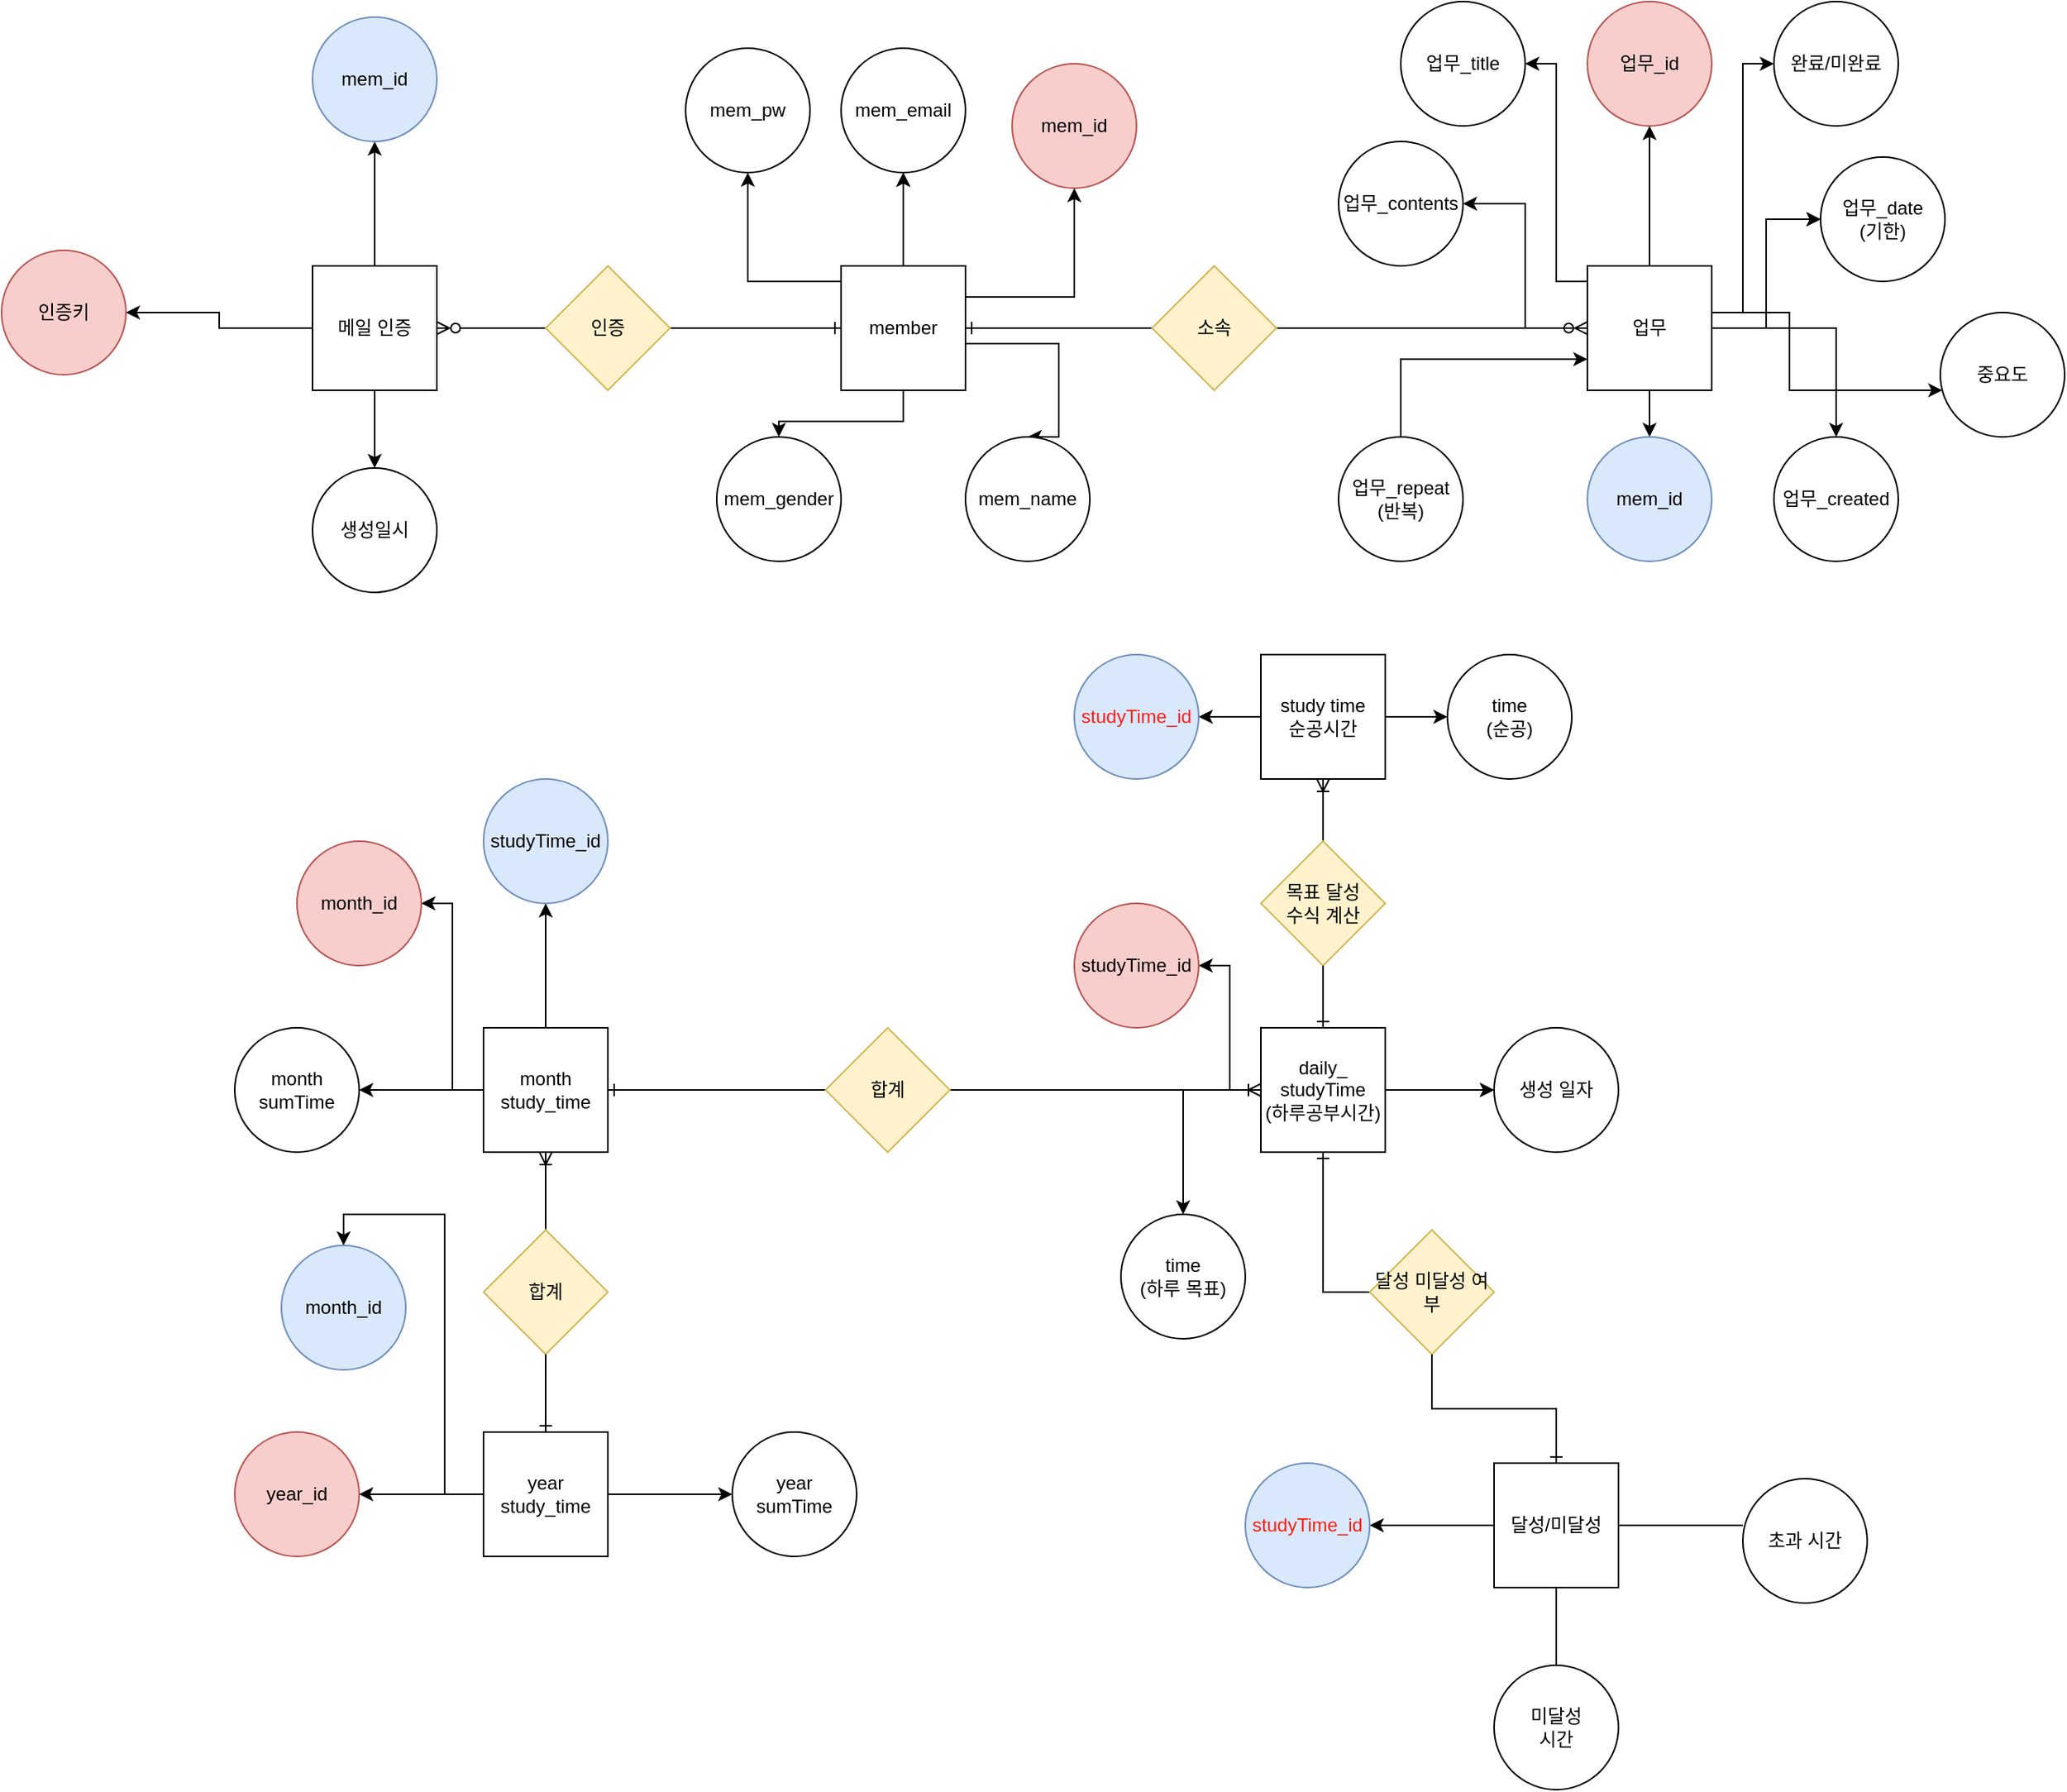 <mxfile version="20.8.13" type="github">
  <diagram name="페이지-1" id="Z5iVOpoP6ubZI3EH9XKK">
    <mxGraphModel dx="2261" dy="788" grid="1" gridSize="10" guides="1" tooltips="1" connect="1" arrows="1" fold="1" page="1" pageScale="1" pageWidth="827" pageHeight="1169" math="0" shadow="0">
      <root>
        <mxCell id="0" />
        <mxCell id="1" parent="0" />
        <mxCell id="UlXWe520lDp0XCcP4vNM-10" value="" style="edgeStyle=orthogonalEdgeStyle;rounded=0;orthogonalLoop=1;jettySize=auto;html=1;" parent="1" source="UlXWe520lDp0XCcP4vNM-2" target="UlXWe520lDp0XCcP4vNM-9" edge="1">
          <mxGeometry relative="1" as="geometry" />
        </mxCell>
        <mxCell id="UlXWe520lDp0XCcP4vNM-13" style="edgeStyle=orthogonalEdgeStyle;orthogonalLoop=1;jettySize=auto;html=1;rounded=0;" parent="1" source="UlXWe520lDp0XCcP4vNM-2" target="UlXWe520lDp0XCcP4vNM-11" edge="1">
          <mxGeometry relative="1" as="geometry">
            <Array as="points">
              <mxPoint x="700" y="200" />
              <mxPoint x="700" y="40" />
            </Array>
          </mxGeometry>
        </mxCell>
        <mxCell id="UlXWe520lDp0XCcP4vNM-16" value="" style="edgeStyle=orthogonalEdgeStyle;rounded=0;orthogonalLoop=1;jettySize=auto;html=1;" parent="1" source="UlXWe520lDp0XCcP4vNM-2" target="UlXWe520lDp0XCcP4vNM-15" edge="1">
          <mxGeometry relative="1" as="geometry">
            <Array as="points">
              <mxPoint x="580" y="180" />
              <mxPoint x="580" y="40" />
            </Array>
          </mxGeometry>
        </mxCell>
        <mxCell id="UlXWe520lDp0XCcP4vNM-19" value="" style="edgeStyle=orthogonalEdgeStyle;rounded=0;orthogonalLoop=1;jettySize=auto;html=1;" parent="1" source="UlXWe520lDp0XCcP4vNM-2" target="UlXWe520lDp0XCcP4vNM-18" edge="1">
          <mxGeometry relative="1" as="geometry" />
        </mxCell>
        <mxCell id="UlXWe520lDp0XCcP4vNM-21" value="" style="edgeStyle=orthogonalEdgeStyle;rounded=0;orthogonalLoop=1;jettySize=auto;html=1;" parent="1" source="UlXWe520lDp0XCcP4vNM-2" target="UlXWe520lDp0XCcP4vNM-18" edge="1">
          <mxGeometry relative="1" as="geometry" />
        </mxCell>
        <mxCell id="UlXWe520lDp0XCcP4vNM-27" style="edgeStyle=orthogonalEdgeStyle;rounded=0;orthogonalLoop=1;jettySize=auto;html=1;" parent="1" source="UlXWe520lDp0XCcP4vNM-2" target="UlXWe520lDp0XCcP4vNM-28" edge="1">
          <mxGeometry relative="1" as="geometry">
            <mxPoint x="520" y="360" as="targetPoint" />
            <Array as="points">
              <mxPoint x="730" y="200" />
              <mxPoint x="730" y="250" />
              <mxPoint x="890" y="250" />
            </Array>
          </mxGeometry>
        </mxCell>
        <mxCell id="PLkocOfoMKxcIyEo1UgD-39" style="edgeStyle=orthogonalEdgeStyle;rounded=0;orthogonalLoop=1;jettySize=auto;html=1;fontColor=#FF1D0D;endArrow=none;endFill=0;startArrow=ERzeroToMany;startFill=0;" parent="1" source="UlXWe520lDp0XCcP4vNM-2" target="PLkocOfoMKxcIyEo1UgD-32" edge="1">
          <mxGeometry relative="1" as="geometry" />
        </mxCell>
        <mxCell id="PLkocOfoMKxcIyEo1UgD-41" style="edgeStyle=orthogonalEdgeStyle;rounded=0;orthogonalLoop=1;jettySize=auto;html=1;fontColor=#FF1D0D;" parent="1" source="UlXWe520lDp0XCcP4vNM-2" target="UlXWe520lDp0XCcP4vNM-26" edge="1">
          <mxGeometry relative="1" as="geometry" />
        </mxCell>
        <mxCell id="ZJDIoB6XdiYhK8l0lZzw-2" style="edgeStyle=orthogonalEdgeStyle;rounded=0;orthogonalLoop=1;jettySize=auto;html=1;" edge="1" parent="1" source="UlXWe520lDp0XCcP4vNM-2" target="ZJDIoB6XdiYhK8l0lZzw-1">
          <mxGeometry relative="1" as="geometry" />
        </mxCell>
        <mxCell id="ZJDIoB6XdiYhK8l0lZzw-4" value="" style="edgeStyle=orthogonalEdgeStyle;rounded=0;orthogonalLoop=1;jettySize=auto;html=1;" edge="1" parent="1" source="UlXWe520lDp0XCcP4vNM-2" target="ZJDIoB6XdiYhK8l0lZzw-3">
          <mxGeometry relative="1" as="geometry" />
        </mxCell>
        <mxCell id="UlXWe520lDp0XCcP4vNM-2" value="업무" style="whiteSpace=wrap;html=1;aspect=fixed;" parent="1" vertex="1">
          <mxGeometry x="600" y="170" width="80" height="80" as="geometry" />
        </mxCell>
        <mxCell id="UlXWe520lDp0XCcP4vNM-9" value="업무_id" style="ellipse;whiteSpace=wrap;html=1;fillColor=#f8cecc;strokeColor=#b85450;" parent="1" vertex="1">
          <mxGeometry x="600" width="80" height="80" as="geometry" />
        </mxCell>
        <mxCell id="UlXWe520lDp0XCcP4vNM-11" value="완료/미완료" style="ellipse;whiteSpace=wrap;html=1;" parent="1" vertex="1">
          <mxGeometry x="720" width="80" height="80" as="geometry" />
        </mxCell>
        <mxCell id="UlXWe520lDp0XCcP4vNM-15" value="업무_title" style="ellipse;whiteSpace=wrap;html=1;" parent="1" vertex="1">
          <mxGeometry x="480" width="80" height="80" as="geometry" />
        </mxCell>
        <mxCell id="UlXWe520lDp0XCcP4vNM-18" value="업무_date&lt;br&gt;(기한)" style="ellipse;whiteSpace=wrap;html=1;" parent="1" vertex="1">
          <mxGeometry x="750" y="100" width="80" height="80" as="geometry" />
        </mxCell>
        <mxCell id="PLkocOfoMKxcIyEo1UgD-10" style="edgeStyle=orthogonalEdgeStyle;rounded=0;orthogonalLoop=1;jettySize=auto;html=1;" parent="1" source="UlXWe520lDp0XCcP4vNM-23" target="UlXWe520lDp0XCcP4vNM-2" edge="1">
          <mxGeometry relative="1" as="geometry">
            <Array as="points">
              <mxPoint x="480" y="230" />
            </Array>
          </mxGeometry>
        </mxCell>
        <mxCell id="UlXWe520lDp0XCcP4vNM-23" value="업무_repeat&lt;br&gt;(반복)" style="ellipse;whiteSpace=wrap;html=1;" parent="1" vertex="1">
          <mxGeometry x="440" y="280" width="80" height="80" as="geometry" />
        </mxCell>
        <mxCell id="UlXWe520lDp0XCcP4vNM-26" value="업무_contents" style="ellipse;whiteSpace=wrap;html=1;aspect=fixed;" parent="1" vertex="1">
          <mxGeometry x="440" y="90" width="80" height="80" as="geometry" />
        </mxCell>
        <mxCell id="UlXWe520lDp0XCcP4vNM-28" value="중요도" style="ellipse;whiteSpace=wrap;html=1;aspect=fixed;" parent="1" vertex="1">
          <mxGeometry x="827" y="200" width="80" height="80" as="geometry" />
        </mxCell>
        <mxCell id="UlXWe520lDp0XCcP4vNM-37" value="" style="edgeStyle=orthogonalEdgeStyle;rounded=0;orthogonalLoop=1;jettySize=auto;html=1;endArrow=none;endFill=0;startArrow=ERoneToMany;startFill=0;" parent="1" source="UlXWe520lDp0XCcP4vNM-30" target="UlXWe520lDp0XCcP4vNM-36" edge="1">
          <mxGeometry relative="1" as="geometry" />
        </mxCell>
        <mxCell id="UlXWe520lDp0XCcP4vNM-49" value="" style="edgeStyle=orthogonalEdgeStyle;rounded=0;orthogonalLoop=1;jettySize=auto;html=1;" parent="1" source="UlXWe520lDp0XCcP4vNM-30" target="UlXWe520lDp0XCcP4vNM-48" edge="1">
          <mxGeometry relative="1" as="geometry" />
        </mxCell>
        <mxCell id="UlXWe520lDp0XCcP4vNM-51" value="" style="edgeStyle=orthogonalEdgeStyle;rounded=0;orthogonalLoop=1;jettySize=auto;html=1;" parent="1" source="UlXWe520lDp0XCcP4vNM-30" target="UlXWe520lDp0XCcP4vNM-50" edge="1">
          <mxGeometry relative="1" as="geometry" />
        </mxCell>
        <mxCell id="UlXWe520lDp0XCcP4vNM-30" value="study time&lt;br&gt;순공시간" style="whiteSpace=wrap;html=1;aspect=fixed;" parent="1" vertex="1">
          <mxGeometry x="390" y="420" width="80" height="80" as="geometry" />
        </mxCell>
        <mxCell id="UlXWe520lDp0XCcP4vNM-36" value="목표 달성&lt;br&gt;수식 계산" style="rhombus;whiteSpace=wrap;html=1;fillColor=#fff2cc;strokeColor=#d6b656;" parent="1" vertex="1">
          <mxGeometry x="390" y="540" width="80" height="80" as="geometry" />
        </mxCell>
        <mxCell id="UlXWe520lDp0XCcP4vNM-39" style="edgeStyle=orthogonalEdgeStyle;rounded=0;orthogonalLoop=1;jettySize=auto;html=1;entryX=0.5;entryY=1;entryDx=0;entryDy=0;endArrow=none;endFill=0;startArrow=ERone;startFill=0;" parent="1" source="UlXWe520lDp0XCcP4vNM-38" target="UlXWe520lDp0XCcP4vNM-36" edge="1">
          <mxGeometry relative="1" as="geometry">
            <Array as="points">
              <mxPoint x="430" y="630" />
              <mxPoint x="430" y="630" />
            </Array>
          </mxGeometry>
        </mxCell>
        <mxCell id="UlXWe520lDp0XCcP4vNM-41" value="" style="edgeStyle=orthogonalEdgeStyle;rounded=0;orthogonalLoop=1;jettySize=auto;html=1;" parent="1" source="UlXWe520lDp0XCcP4vNM-38" target="UlXWe520lDp0XCcP4vNM-40" edge="1">
          <mxGeometry relative="1" as="geometry" />
        </mxCell>
        <mxCell id="UlXWe520lDp0XCcP4vNM-43" value="" style="edgeStyle=orthogonalEdgeStyle;rounded=0;orthogonalLoop=1;jettySize=auto;html=1;" parent="1" source="UlXWe520lDp0XCcP4vNM-38" target="UlXWe520lDp0XCcP4vNM-42" edge="1">
          <mxGeometry relative="1" as="geometry">
            <Array as="points">
              <mxPoint x="370" y="700" />
              <mxPoint x="370" y="620" />
            </Array>
          </mxGeometry>
        </mxCell>
        <mxCell id="UlXWe520lDp0XCcP4vNM-47" value="" style="edgeStyle=orthogonalEdgeStyle;rounded=0;orthogonalLoop=1;jettySize=auto;html=1;" parent="1" source="UlXWe520lDp0XCcP4vNM-38" target="UlXWe520lDp0XCcP4vNM-46" edge="1">
          <mxGeometry relative="1" as="geometry" />
        </mxCell>
        <mxCell id="UlXWe520lDp0XCcP4vNM-52" value="" style="edgeStyle=orthogonalEdgeStyle;rounded=0;orthogonalLoop=1;jettySize=auto;html=1;" parent="1" source="UlXWe520lDp0XCcP4vNM-38" target="UlXWe520lDp0XCcP4vNM-40" edge="1">
          <mxGeometry relative="1" as="geometry" />
        </mxCell>
        <mxCell id="UlXWe520lDp0XCcP4vNM-55" style="edgeStyle=orthogonalEdgeStyle;rounded=0;orthogonalLoop=1;jettySize=auto;html=1;entryX=0;entryY=0.5;entryDx=0;entryDy=0;endArrow=none;endFill=0;startArrow=ERone;startFill=0;" parent="1" source="UlXWe520lDp0XCcP4vNM-38" target="UlXWe520lDp0XCcP4vNM-56" edge="1">
          <mxGeometry relative="1" as="geometry">
            <mxPoint x="528" y="847.04" as="targetPoint" />
            <Array as="points">
              <mxPoint x="430" y="830" />
            </Array>
          </mxGeometry>
        </mxCell>
        <mxCell id="fdHjZme6HcPmR97XXhPC-4" style="edgeStyle=orthogonalEdgeStyle;rounded=0;orthogonalLoop=1;jettySize=auto;html=1;endArrow=none;endFill=0;startArrow=ERoneToMany;startFill=0;" parent="1" source="UlXWe520lDp0XCcP4vNM-38" target="fdHjZme6HcPmR97XXhPC-3" edge="1">
          <mxGeometry relative="1" as="geometry" />
        </mxCell>
        <mxCell id="UlXWe520lDp0XCcP4vNM-38" value="daily_&lt;br&gt;studyTime&lt;br&gt;(하루공부시간)" style="whiteSpace=wrap;html=1;aspect=fixed;" parent="1" vertex="1">
          <mxGeometry x="390" y="660" width="80" height="80" as="geometry" />
        </mxCell>
        <mxCell id="UlXWe520lDp0XCcP4vNM-40" value="생성 일자" style="ellipse;whiteSpace=wrap;html=1;" parent="1" vertex="1">
          <mxGeometry x="540" y="660" width="80" height="80" as="geometry" />
        </mxCell>
        <mxCell id="UlXWe520lDp0XCcP4vNM-42" value="studyTime_id" style="ellipse;whiteSpace=wrap;html=1;fillColor=#f8cecc;strokeColor=#b85450;" parent="1" vertex="1">
          <mxGeometry x="270" y="580" width="80" height="80" as="geometry" />
        </mxCell>
        <mxCell id="UlXWe520lDp0XCcP4vNM-46" value="time&lt;br&gt;(하루 목표)" style="ellipse;whiteSpace=wrap;html=1;" parent="1" vertex="1">
          <mxGeometry x="300" y="780" width="80" height="80" as="geometry" />
        </mxCell>
        <mxCell id="UlXWe520lDp0XCcP4vNM-48" value="&lt;font color=&quot;#ff1f17&quot;&gt;studyTime_id&lt;/font&gt;" style="ellipse;whiteSpace=wrap;html=1;fillColor=#dae8fc;strokeColor=#6c8ebf;" parent="1" vertex="1">
          <mxGeometry x="270" y="420" width="80" height="80" as="geometry" />
        </mxCell>
        <mxCell id="UlXWe520lDp0XCcP4vNM-50" value="time&lt;br&gt;(순공)" style="ellipse;whiteSpace=wrap;html=1;" parent="1" vertex="1">
          <mxGeometry x="510" y="420" width="80" height="80" as="geometry" />
        </mxCell>
        <mxCell id="UlXWe520lDp0XCcP4vNM-56" value="달성 미달성 여부" style="rhombus;whiteSpace=wrap;html=1;fillColor=#fff2cc;strokeColor=#d6b656;" parent="1" vertex="1">
          <mxGeometry x="460" y="790" width="80" height="80" as="geometry" />
        </mxCell>
        <mxCell id="UlXWe520lDp0XCcP4vNM-62" style="edgeStyle=orthogonalEdgeStyle;rounded=0;orthogonalLoop=1;jettySize=auto;html=1;endArrow=none;endFill=0;startArrow=ERone;startFill=0;" parent="1" source="UlXWe520lDp0XCcP4vNM-58" target="UlXWe520lDp0XCcP4vNM-56" edge="1">
          <mxGeometry relative="1" as="geometry">
            <mxPoint x="570" y="900" as="targetPoint" />
          </mxGeometry>
        </mxCell>
        <mxCell id="UlXWe520lDp0XCcP4vNM-63" style="edgeStyle=orthogonalEdgeStyle;rounded=0;orthogonalLoop=1;jettySize=auto;html=1;entryX=0;entryY=0.375;entryDx=0;entryDy=0;entryPerimeter=0;endArrow=none;endFill=0;" parent="1" source="UlXWe520lDp0XCcP4vNM-58" target="UlXWe520lDp0XCcP4vNM-60" edge="1">
          <mxGeometry relative="1" as="geometry" />
        </mxCell>
        <mxCell id="UlXWe520lDp0XCcP4vNM-70" value="" style="edgeStyle=orthogonalEdgeStyle;rounded=0;orthogonalLoop=1;jettySize=auto;html=1;" parent="1" source="UlXWe520lDp0XCcP4vNM-58" target="UlXWe520lDp0XCcP4vNM-69" edge="1">
          <mxGeometry relative="1" as="geometry" />
        </mxCell>
        <mxCell id="wvUzIBNCknwbWnY7zfYX-5" style="edgeStyle=orthogonalEdgeStyle;rounded=0;orthogonalLoop=1;jettySize=auto;html=1;startArrow=none;startFill=0;endArrow=none;endFill=0;" parent="1" source="UlXWe520lDp0XCcP4vNM-58" target="wvUzIBNCknwbWnY7zfYX-4" edge="1">
          <mxGeometry relative="1" as="geometry" />
        </mxCell>
        <mxCell id="UlXWe520lDp0XCcP4vNM-58" value="달성/미달성" style="whiteSpace=wrap;html=1;aspect=fixed;" parent="1" vertex="1">
          <mxGeometry x="540" y="940" width="80" height="80" as="geometry" />
        </mxCell>
        <mxCell id="UlXWe520lDp0XCcP4vNM-60" value="초과 시간" style="ellipse;whiteSpace=wrap;html=1;" parent="1" vertex="1">
          <mxGeometry x="700" y="950" width="80" height="80" as="geometry" />
        </mxCell>
        <mxCell id="UlXWe520lDp0XCcP4vNM-69" value="&lt;font color=&quot;#ff1d0d&quot;&gt;studyTime_id&lt;/font&gt;" style="ellipse;whiteSpace=wrap;html=1;fillColor=#dae8fc;strokeColor=#6c8ebf;" parent="1" vertex="1">
          <mxGeometry x="380" y="940" width="80" height="80" as="geometry" />
        </mxCell>
        <mxCell id="fdHjZme6HcPmR97XXhPC-5" style="edgeStyle=orthogonalEdgeStyle;rounded=0;orthogonalLoop=1;jettySize=auto;html=1;entryX=0;entryY=0.5;entryDx=0;entryDy=0;endArrow=none;endFill=0;startArrow=ERone;startFill=0;" parent="1" source="fdHjZme6HcPmR97XXhPC-1" target="fdHjZme6HcPmR97XXhPC-3" edge="1">
          <mxGeometry relative="1" as="geometry" />
        </mxCell>
        <mxCell id="fdHjZme6HcPmR97XXhPC-7" value="" style="edgeStyle=orthogonalEdgeStyle;rounded=0;orthogonalLoop=1;jettySize=auto;html=1;" parent="1" source="fdHjZme6HcPmR97XXhPC-1" target="fdHjZme6HcPmR97XXhPC-6" edge="1">
          <mxGeometry relative="1" as="geometry" />
        </mxCell>
        <mxCell id="fdHjZme6HcPmR97XXhPC-9" value="" style="edgeStyle=orthogonalEdgeStyle;rounded=0;orthogonalLoop=1;jettySize=auto;html=1;" parent="1" source="fdHjZme6HcPmR97XXhPC-1" target="fdHjZme6HcPmR97XXhPC-8" edge="1">
          <mxGeometry relative="1" as="geometry" />
        </mxCell>
        <mxCell id="fdHjZme6HcPmR97XXhPC-11" value="" style="edgeStyle=orthogonalEdgeStyle;rounded=0;orthogonalLoop=1;jettySize=auto;html=1;endArrow=none;endFill=0;startArrow=ERoneToMany;startFill=0;" parent="1" source="fdHjZme6HcPmR97XXhPC-1" target="fdHjZme6HcPmR97XXhPC-10" edge="1">
          <mxGeometry relative="1" as="geometry" />
        </mxCell>
        <mxCell id="fdHjZme6HcPmR97XXhPC-13" style="edgeStyle=orthogonalEdgeStyle;rounded=0;orthogonalLoop=1;jettySize=auto;html=1;entryX=1;entryY=0.5;entryDx=0;entryDy=0;" parent="1" source="fdHjZme6HcPmR97XXhPC-1" target="fdHjZme6HcPmR97XXhPC-12" edge="1">
          <mxGeometry relative="1" as="geometry" />
        </mxCell>
        <mxCell id="fdHjZme6HcPmR97XXhPC-1" value="month&lt;br&gt;study_time" style="whiteSpace=wrap;html=1;aspect=fixed;" parent="1" vertex="1">
          <mxGeometry x="-110" y="660" width="80" height="80" as="geometry" />
        </mxCell>
        <mxCell id="fdHjZme6HcPmR97XXhPC-3" value="합계" style="rhombus;whiteSpace=wrap;html=1;fillColor=#fff2cc;strokeColor=#d6b656;" parent="1" vertex="1">
          <mxGeometry x="110" y="660" width="80" height="80" as="geometry" />
        </mxCell>
        <mxCell id="fdHjZme6HcPmR97XXhPC-6" value="studyTime_id" style="ellipse;whiteSpace=wrap;html=1;fillColor=#dae8fc;strokeColor=#6c8ebf;" parent="1" vertex="1">
          <mxGeometry x="-110" y="500" width="80" height="80" as="geometry" />
        </mxCell>
        <mxCell id="fdHjZme6HcPmR97XXhPC-8" value="month&lt;br&gt;sumTime" style="ellipse;whiteSpace=wrap;html=1;" parent="1" vertex="1">
          <mxGeometry x="-270" y="660" width="80" height="80" as="geometry" />
        </mxCell>
        <mxCell id="fdHjZme6HcPmR97XXhPC-10" value="합계" style="rhombus;whiteSpace=wrap;html=1;fillColor=#fff2cc;strokeColor=#d6b656;" parent="1" vertex="1">
          <mxGeometry x="-110" y="790" width="80" height="80" as="geometry" />
        </mxCell>
        <mxCell id="fdHjZme6HcPmR97XXhPC-12" value="month_id" style="ellipse;whiteSpace=wrap;html=1;fillColor=#f8cecc;strokeColor=#b85450;" parent="1" vertex="1">
          <mxGeometry x="-230" y="540" width="80" height="80" as="geometry" />
        </mxCell>
        <mxCell id="fdHjZme6HcPmR97XXhPC-18" style="edgeStyle=orthogonalEdgeStyle;rounded=0;orthogonalLoop=1;jettySize=auto;html=1;endArrow=none;endFill=0;startArrow=ERone;startFill=0;" parent="1" source="fdHjZme6HcPmR97XXhPC-16" target="fdHjZme6HcPmR97XXhPC-10" edge="1">
          <mxGeometry relative="1" as="geometry" />
        </mxCell>
        <mxCell id="fdHjZme6HcPmR97XXhPC-20" value="" style="edgeStyle=orthogonalEdgeStyle;rounded=0;orthogonalLoop=1;jettySize=auto;html=1;" parent="1" source="fdHjZme6HcPmR97XXhPC-16" target="fdHjZme6HcPmR97XXhPC-19" edge="1">
          <mxGeometry relative="1" as="geometry" />
        </mxCell>
        <mxCell id="fdHjZme6HcPmR97XXhPC-22" value="" style="edgeStyle=orthogonalEdgeStyle;rounded=0;orthogonalLoop=1;jettySize=auto;html=1;" parent="1" source="fdHjZme6HcPmR97XXhPC-16" target="fdHjZme6HcPmR97XXhPC-21" edge="1">
          <mxGeometry relative="1" as="geometry" />
        </mxCell>
        <mxCell id="fdHjZme6HcPmR97XXhPC-24" style="edgeStyle=orthogonalEdgeStyle;rounded=0;orthogonalLoop=1;jettySize=auto;html=1;entryX=0.5;entryY=0;entryDx=0;entryDy=0;" parent="1" source="fdHjZme6HcPmR97XXhPC-16" target="fdHjZme6HcPmR97XXhPC-23" edge="1">
          <mxGeometry relative="1" as="geometry" />
        </mxCell>
        <mxCell id="fdHjZme6HcPmR97XXhPC-16" value="year&lt;br&gt;study_time" style="whiteSpace=wrap;html=1;aspect=fixed;" parent="1" vertex="1">
          <mxGeometry x="-110" y="920" width="80" height="80" as="geometry" />
        </mxCell>
        <mxCell id="fdHjZme6HcPmR97XXhPC-19" value="year_id" style="ellipse;whiteSpace=wrap;html=1;fillColor=#f8cecc;strokeColor=#b85450;" parent="1" vertex="1">
          <mxGeometry x="-270" y="920" width="80" height="80" as="geometry" />
        </mxCell>
        <mxCell id="fdHjZme6HcPmR97XXhPC-21" value="year&lt;br&gt;sumTime" style="ellipse;whiteSpace=wrap;html=1;" parent="1" vertex="1">
          <mxGeometry x="50" y="920" width="80" height="80" as="geometry" />
        </mxCell>
        <mxCell id="fdHjZme6HcPmR97XXhPC-23" value="month_id" style="ellipse;whiteSpace=wrap;html=1;fillColor=#dae8fc;strokeColor=#6c8ebf;" parent="1" vertex="1">
          <mxGeometry x="-240" y="800" width="80" height="80" as="geometry" />
        </mxCell>
        <mxCell id="PLkocOfoMKxcIyEo1UgD-3" value="" style="edgeStyle=orthogonalEdgeStyle;rounded=0;orthogonalLoop=1;jettySize=auto;html=1;" parent="1" source="PLkocOfoMKxcIyEo1UgD-1" target="PLkocOfoMKxcIyEo1UgD-2" edge="1">
          <mxGeometry relative="1" as="geometry" />
        </mxCell>
        <mxCell id="PLkocOfoMKxcIyEo1UgD-5" value="" style="edgeStyle=orthogonalEdgeStyle;rounded=0;orthogonalLoop=1;jettySize=auto;html=1;" parent="1" source="PLkocOfoMKxcIyEo1UgD-1" target="PLkocOfoMKxcIyEo1UgD-4" edge="1">
          <mxGeometry relative="1" as="geometry" />
        </mxCell>
        <mxCell id="PLkocOfoMKxcIyEo1UgD-7" value="" style="edgeStyle=orthogonalEdgeStyle;rounded=0;orthogonalLoop=1;jettySize=auto;html=1;" parent="1" source="PLkocOfoMKxcIyEo1UgD-1" target="PLkocOfoMKxcIyEo1UgD-6" edge="1">
          <mxGeometry relative="1" as="geometry" />
        </mxCell>
        <mxCell id="PLkocOfoMKxcIyEo1UgD-9" value="" style="edgeStyle=orthogonalEdgeStyle;rounded=0;orthogonalLoop=1;jettySize=auto;html=1;endArrow=none;endFill=0;startArrow=ERzeroToMany;startFill=0;" parent="1" source="PLkocOfoMKxcIyEo1UgD-1" target="PLkocOfoMKxcIyEo1UgD-8" edge="1">
          <mxGeometry relative="1" as="geometry" />
        </mxCell>
        <mxCell id="PLkocOfoMKxcIyEo1UgD-1" value="메일 인증" style="whiteSpace=wrap;html=1;aspect=fixed;" parent="1" vertex="1">
          <mxGeometry x="-220" y="170" width="80" height="80" as="geometry" />
        </mxCell>
        <mxCell id="PLkocOfoMKxcIyEo1UgD-2" value="mem_id" style="ellipse;whiteSpace=wrap;html=1;fillColor=#dae8fc;strokeColor=#6c8ebf;" parent="1" vertex="1">
          <mxGeometry x="-220" y="10" width="80" height="80" as="geometry" />
        </mxCell>
        <mxCell id="PLkocOfoMKxcIyEo1UgD-4" value="인증키" style="ellipse;whiteSpace=wrap;html=1;fillColor=#f8cecc;strokeColor=#b85450;" parent="1" vertex="1">
          <mxGeometry x="-420" y="160" width="80" height="80" as="geometry" />
        </mxCell>
        <mxCell id="PLkocOfoMKxcIyEo1UgD-6" value="생성일시" style="ellipse;whiteSpace=wrap;html=1;" parent="1" vertex="1">
          <mxGeometry x="-220" y="300" width="80" height="80" as="geometry" />
        </mxCell>
        <mxCell id="wvUzIBNCknwbWnY7zfYX-1" style="edgeStyle=orthogonalEdgeStyle;rounded=0;orthogonalLoop=1;jettySize=auto;html=1;entryX=0;entryY=0.5;entryDx=0;entryDy=0;startArrow=none;startFill=0;endArrow=ERone;endFill=0;" parent="1" source="PLkocOfoMKxcIyEo1UgD-8" target="PLkocOfoMKxcIyEo1UgD-11" edge="1">
          <mxGeometry relative="1" as="geometry" />
        </mxCell>
        <mxCell id="PLkocOfoMKxcIyEo1UgD-8" value="인증" style="rhombus;whiteSpace=wrap;html=1;fillColor=#fff2cc;strokeColor=#d6b656;" parent="1" vertex="1">
          <mxGeometry x="-70" y="170" width="80" height="80" as="geometry" />
        </mxCell>
        <mxCell id="PLkocOfoMKxcIyEo1UgD-20" style="edgeStyle=orthogonalEdgeStyle;rounded=0;orthogonalLoop=1;jettySize=auto;html=1;entryX=0.5;entryY=1;entryDx=0;entryDy=0;" parent="1" source="PLkocOfoMKxcIyEo1UgD-11" target="PLkocOfoMKxcIyEo1UgD-19" edge="1">
          <mxGeometry relative="1" as="geometry" />
        </mxCell>
        <mxCell id="PLkocOfoMKxcIyEo1UgD-22" style="edgeStyle=orthogonalEdgeStyle;rounded=0;orthogonalLoop=1;jettySize=auto;html=1;entryX=0.5;entryY=0;entryDx=0;entryDy=0;" parent="1" source="PLkocOfoMKxcIyEo1UgD-11" target="PLkocOfoMKxcIyEo1UgD-21" edge="1">
          <mxGeometry relative="1" as="geometry">
            <Array as="points">
              <mxPoint x="260" y="220" />
            </Array>
          </mxGeometry>
        </mxCell>
        <mxCell id="PLkocOfoMKxcIyEo1UgD-23" style="edgeStyle=orthogonalEdgeStyle;rounded=0;orthogonalLoop=1;jettySize=auto;html=1;" parent="1" source="PLkocOfoMKxcIyEo1UgD-11" edge="1">
          <mxGeometry relative="1" as="geometry">
            <mxPoint x="60" y="110" as="targetPoint" />
            <Array as="points">
              <mxPoint x="60" y="180" />
            </Array>
          </mxGeometry>
        </mxCell>
        <mxCell id="PLkocOfoMKxcIyEo1UgD-25" value="" style="edgeStyle=orthogonalEdgeStyle;rounded=0;orthogonalLoop=1;jettySize=auto;html=1;" parent="1" source="PLkocOfoMKxcIyEo1UgD-11" target="PLkocOfoMKxcIyEo1UgD-19" edge="1">
          <mxGeometry relative="1" as="geometry" />
        </mxCell>
        <mxCell id="PLkocOfoMKxcIyEo1UgD-27" style="edgeStyle=orthogonalEdgeStyle;rounded=0;orthogonalLoop=1;jettySize=auto;html=1;entryX=0.5;entryY=1;entryDx=0;entryDy=0;" parent="1" source="PLkocOfoMKxcIyEo1UgD-11" target="PLkocOfoMKxcIyEo1UgD-26" edge="1">
          <mxGeometry relative="1" as="geometry">
            <Array as="points">
              <mxPoint x="270" y="190" />
            </Array>
          </mxGeometry>
        </mxCell>
        <mxCell id="PLkocOfoMKxcIyEo1UgD-33" style="edgeStyle=orthogonalEdgeStyle;rounded=0;orthogonalLoop=1;jettySize=auto;html=1;entryX=0;entryY=0.5;entryDx=0;entryDy=0;endArrow=none;endFill=0;startArrow=ERone;startFill=0;" parent="1" source="PLkocOfoMKxcIyEo1UgD-11" target="PLkocOfoMKxcIyEo1UgD-32" edge="1">
          <mxGeometry relative="1" as="geometry">
            <Array as="points">
              <mxPoint x="320" y="210" />
            </Array>
          </mxGeometry>
        </mxCell>
        <mxCell id="ZJDIoB6XdiYhK8l0lZzw-6" style="edgeStyle=orthogonalEdgeStyle;rounded=0;orthogonalLoop=1;jettySize=auto;html=1;entryX=0.5;entryY=0;entryDx=0;entryDy=0;" edge="1" parent="1" source="PLkocOfoMKxcIyEo1UgD-11" target="PLkocOfoMKxcIyEo1UgD-17">
          <mxGeometry relative="1" as="geometry">
            <Array as="points">
              <mxPoint x="160" y="270" />
              <mxPoint x="80" y="270" />
            </Array>
          </mxGeometry>
        </mxCell>
        <mxCell id="PLkocOfoMKxcIyEo1UgD-11" value="member" style="whiteSpace=wrap;html=1;aspect=fixed;" parent="1" vertex="1">
          <mxGeometry x="120" y="170" width="80" height="80" as="geometry" />
        </mxCell>
        <mxCell id="PLkocOfoMKxcIyEo1UgD-17" value="mem_gender" style="ellipse;whiteSpace=wrap;html=1;" parent="1" vertex="1">
          <mxGeometry x="40" y="280" width="80" height="80" as="geometry" />
        </mxCell>
        <mxCell id="PLkocOfoMKxcIyEo1UgD-19" value="mem_email" style="ellipse;whiteSpace=wrap;html=1;" parent="1" vertex="1">
          <mxGeometry x="120" y="30" width="80" height="80" as="geometry" />
        </mxCell>
        <mxCell id="PLkocOfoMKxcIyEo1UgD-21" value="mem_name" style="ellipse;whiteSpace=wrap;html=1;" parent="1" vertex="1">
          <mxGeometry x="200" y="280" width="80" height="80" as="geometry" />
        </mxCell>
        <mxCell id="PLkocOfoMKxcIyEo1UgD-24" value="mem_pw" style="ellipse;whiteSpace=wrap;html=1;" parent="1" vertex="1">
          <mxGeometry x="20" y="30" width="80" height="80" as="geometry" />
        </mxCell>
        <mxCell id="PLkocOfoMKxcIyEo1UgD-26" value="mem_id" style="ellipse;whiteSpace=wrap;html=1;fillColor=#f8cecc;strokeColor=#b85450;" parent="1" vertex="1">
          <mxGeometry x="230" y="40" width="80" height="80" as="geometry" />
        </mxCell>
        <mxCell id="PLkocOfoMKxcIyEo1UgD-32" value="소속" style="rhombus;whiteSpace=wrap;html=1;fillColor=#fff2cc;strokeColor=#d6b656;" parent="1" vertex="1">
          <mxGeometry x="320" y="170" width="80" height="80" as="geometry" />
        </mxCell>
        <mxCell id="wvUzIBNCknwbWnY7zfYX-4" value="미달성&lt;br&gt;시간" style="ellipse;whiteSpace=wrap;html=1;" parent="1" vertex="1">
          <mxGeometry x="540" y="1070" width="80" height="80" as="geometry" />
        </mxCell>
        <mxCell id="ZJDIoB6XdiYhK8l0lZzw-1" value="업무_created" style="ellipse;whiteSpace=wrap;html=1;aspect=fixed;" vertex="1" parent="1">
          <mxGeometry x="720" y="280" width="80" height="80" as="geometry" />
        </mxCell>
        <mxCell id="ZJDIoB6XdiYhK8l0lZzw-3" value="mem_id" style="ellipse;whiteSpace=wrap;html=1;fillColor=#dae8fc;strokeColor=#6c8ebf;" vertex="1" parent="1">
          <mxGeometry x="600" y="280" width="80" height="80" as="geometry" />
        </mxCell>
      </root>
    </mxGraphModel>
  </diagram>
</mxfile>
